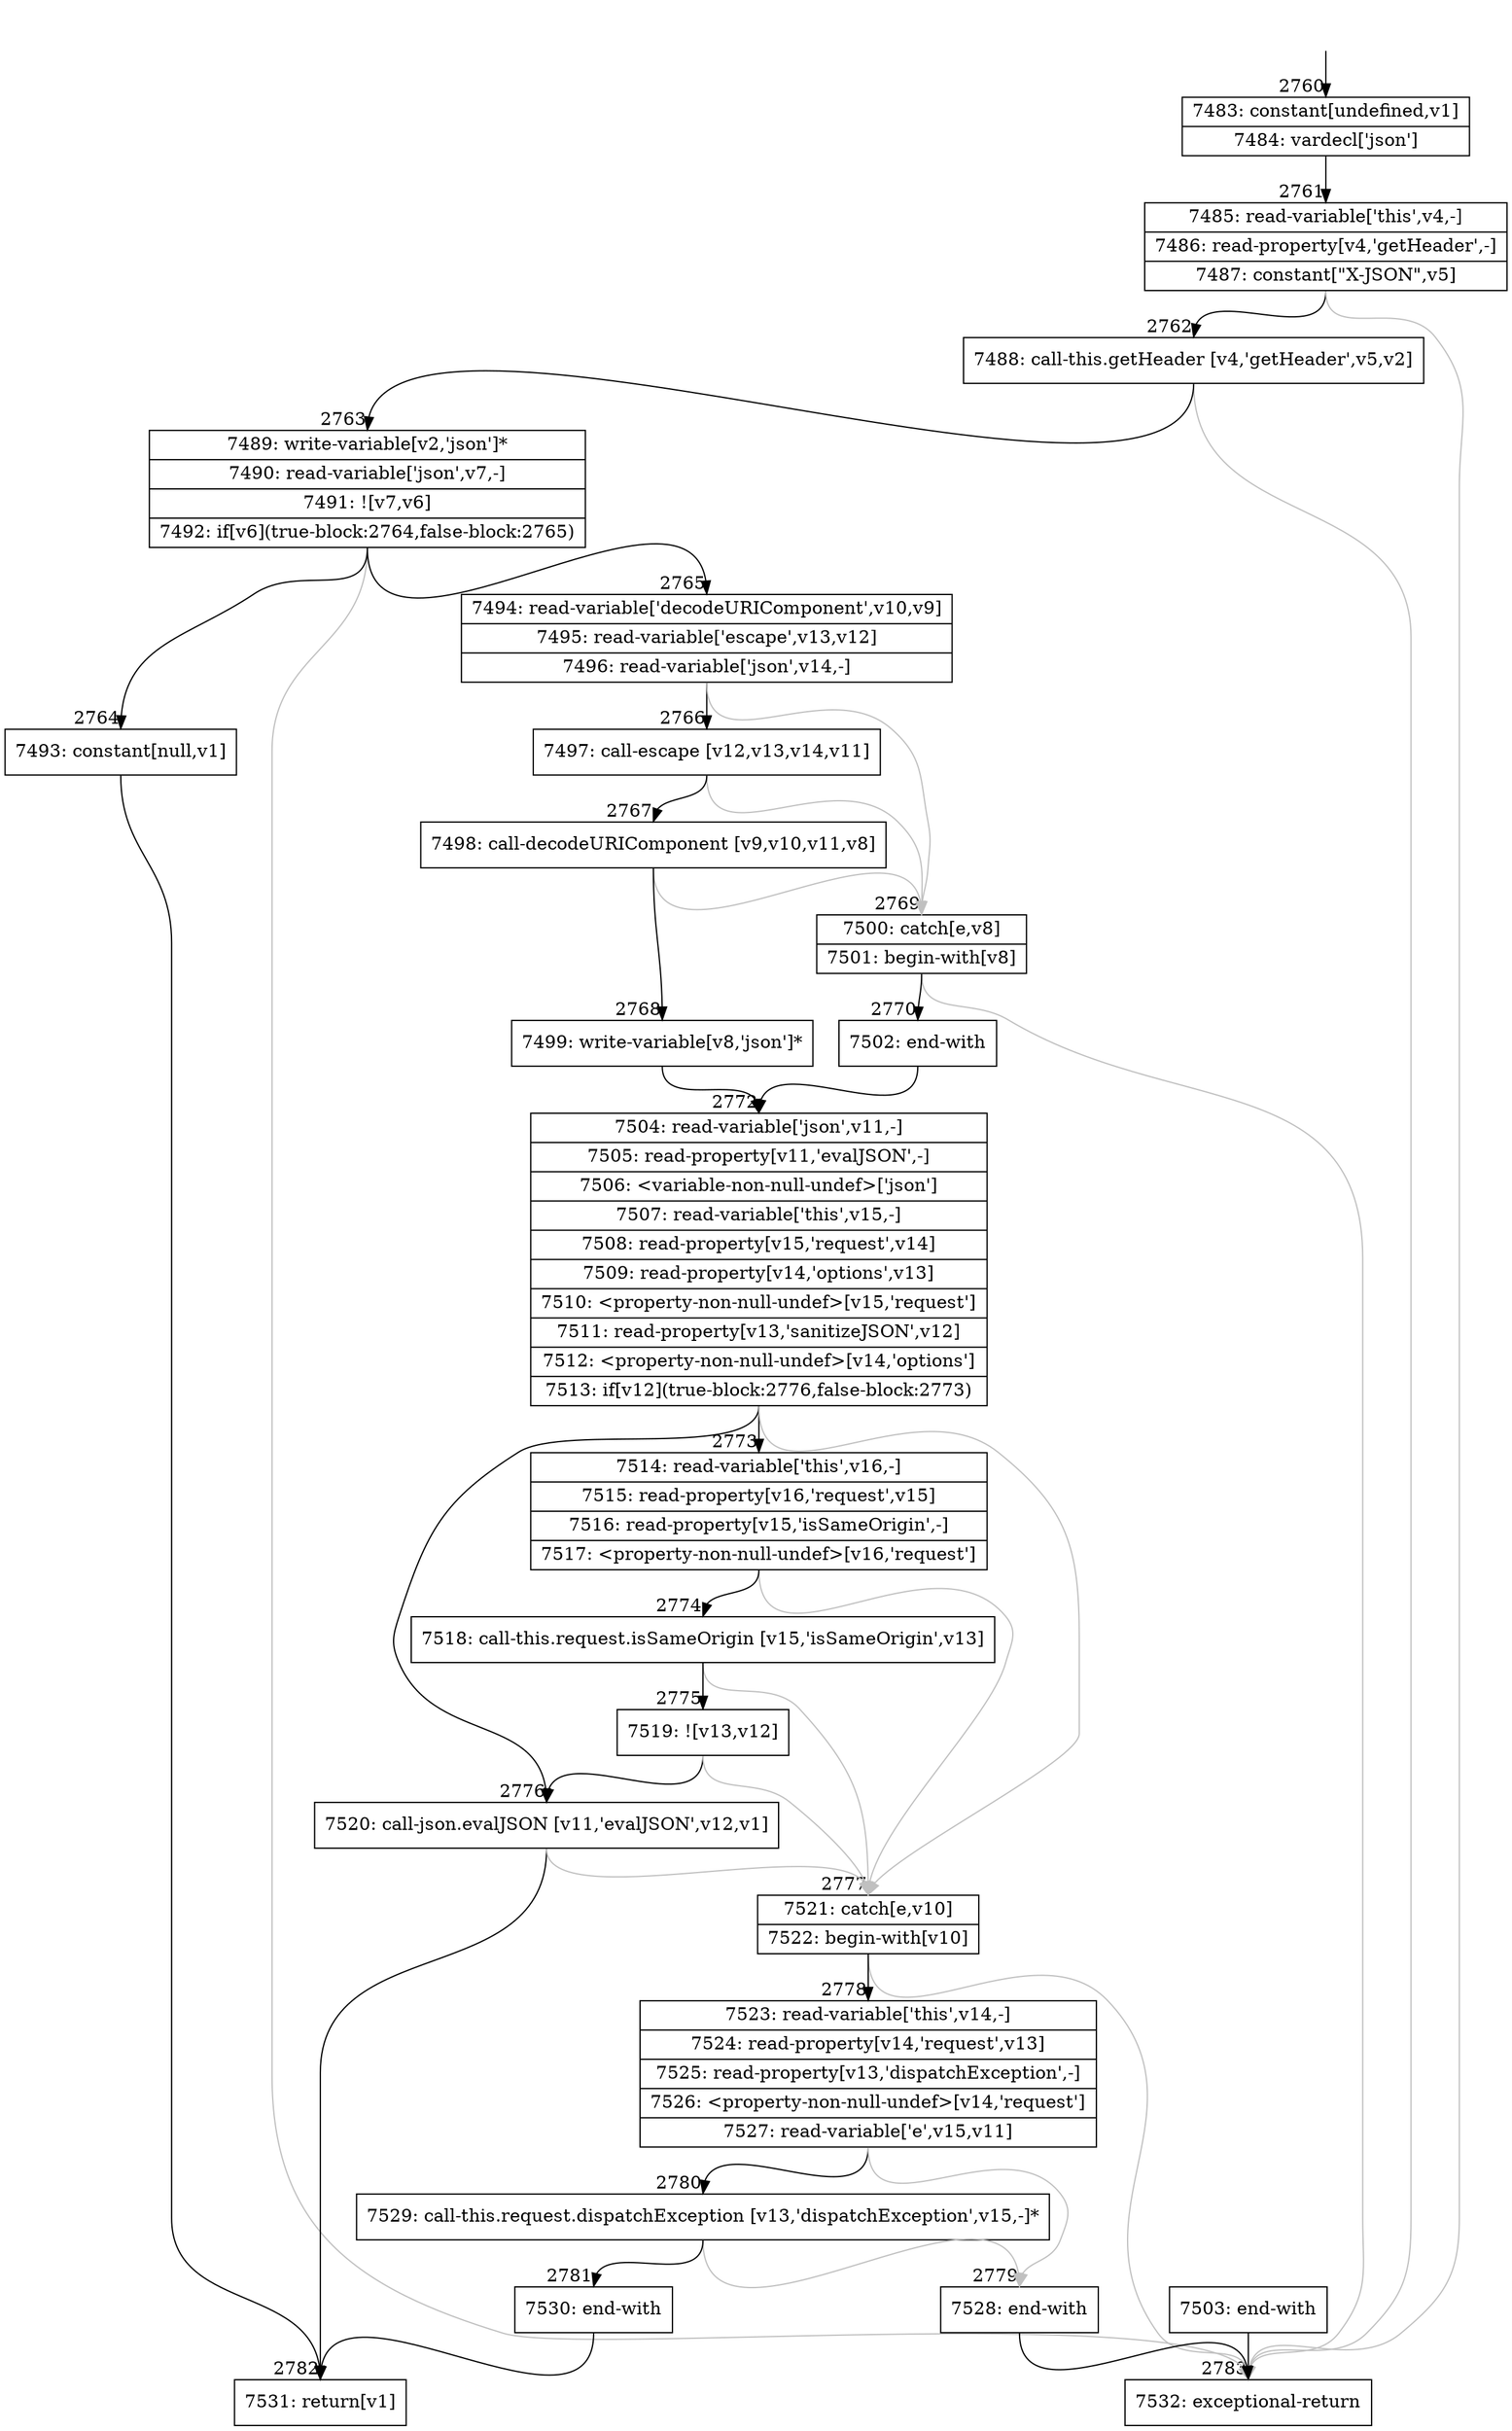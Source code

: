 digraph {
rankdir="TD"
BB_entry249[shape=none,label=""];
BB_entry249 -> BB2760 [tailport=s, headport=n, headlabel="    2760"]
BB2760 [shape=record label="{7483: constant[undefined,v1]|7484: vardecl['json']}" ] 
BB2760 -> BB2761 [tailport=s, headport=n, headlabel="      2761"]
BB2761 [shape=record label="{7485: read-variable['this',v4,-]|7486: read-property[v4,'getHeader',-]|7487: constant[\"X-JSON\",v5]}" ] 
BB2761 -> BB2762 [tailport=s, headport=n, headlabel="      2762"]
BB2761 -> BB2783 [tailport=s, headport=n, color=gray, headlabel="      2783"]
BB2762 [shape=record label="{7488: call-this.getHeader [v4,'getHeader',v5,v2]}" ] 
BB2762 -> BB2763 [tailport=s, headport=n, headlabel="      2763"]
BB2762 -> BB2783 [tailport=s, headport=n, color=gray]
BB2763 [shape=record label="{7489: write-variable[v2,'json']*|7490: read-variable['json',v7,-]|7491: ![v7,v6]|7492: if[v6](true-block:2764,false-block:2765)}" ] 
BB2763 -> BB2764 [tailport=s, headport=n, headlabel="      2764"]
BB2763 -> BB2765 [tailport=s, headport=n, headlabel="      2765"]
BB2763 -> BB2783 [tailport=s, headport=n, color=gray]
BB2764 [shape=record label="{7493: constant[null,v1]}" ] 
BB2764 -> BB2782 [tailport=s, headport=n, headlabel="      2782"]
BB2765 [shape=record label="{7494: read-variable['decodeURIComponent',v10,v9]|7495: read-variable['escape',v13,v12]|7496: read-variable['json',v14,-]}" ] 
BB2765 -> BB2766 [tailport=s, headport=n, headlabel="      2766"]
BB2765 -> BB2769 [tailport=s, headport=n, color=gray, headlabel="      2769"]
BB2766 [shape=record label="{7497: call-escape [v12,v13,v14,v11]}" ] 
BB2766 -> BB2767 [tailport=s, headport=n, headlabel="      2767"]
BB2766 -> BB2769 [tailport=s, headport=n, color=gray]
BB2767 [shape=record label="{7498: call-decodeURIComponent [v9,v10,v11,v8]}" ] 
BB2767 -> BB2768 [tailport=s, headport=n, headlabel="      2768"]
BB2767 -> BB2769 [tailport=s, headport=n, color=gray]
BB2768 [shape=record label="{7499: write-variable[v8,'json']*}" ] 
BB2768 -> BB2772 [tailport=s, headport=n, headlabel="      2772"]
BB2769 [shape=record label="{7500: catch[e,v8]|7501: begin-with[v8]}" ] 
BB2769 -> BB2770 [tailport=s, headport=n, headlabel="      2770"]
BB2769 -> BB2783 [tailport=s, headport=n, color=gray]
BB2770 [shape=record label="{7502: end-with}" ] 
BB2770 -> BB2772 [tailport=s, headport=n]
BB2771 [shape=record label="{7503: end-with}" ] 
BB2771 -> BB2783 [tailport=s, headport=n]
BB2772 [shape=record label="{7504: read-variable['json',v11,-]|7505: read-property[v11,'evalJSON',-]|7506: \<variable-non-null-undef\>['json']|7507: read-variable['this',v15,-]|7508: read-property[v15,'request',v14]|7509: read-property[v14,'options',v13]|7510: \<property-non-null-undef\>[v15,'request']|7511: read-property[v13,'sanitizeJSON',v12]|7512: \<property-non-null-undef\>[v14,'options']|7513: if[v12](true-block:2776,false-block:2773)}" ] 
BB2772 -> BB2776 [tailport=s, headport=n, headlabel="      2776"]
BB2772 -> BB2773 [tailport=s, headport=n, headlabel="      2773"]
BB2772 -> BB2777 [tailport=s, headport=n, color=gray, headlabel="      2777"]
BB2773 [shape=record label="{7514: read-variable['this',v16,-]|7515: read-property[v16,'request',v15]|7516: read-property[v15,'isSameOrigin',-]|7517: \<property-non-null-undef\>[v16,'request']}" ] 
BB2773 -> BB2774 [tailport=s, headport=n, headlabel="      2774"]
BB2773 -> BB2777 [tailport=s, headport=n, color=gray]
BB2774 [shape=record label="{7518: call-this.request.isSameOrigin [v15,'isSameOrigin',v13]}" ] 
BB2774 -> BB2775 [tailport=s, headport=n, headlabel="      2775"]
BB2774 -> BB2777 [tailport=s, headport=n, color=gray]
BB2775 [shape=record label="{7519: ![v13,v12]}" ] 
BB2775 -> BB2776 [tailport=s, headport=n]
BB2775 -> BB2777 [tailport=s, headport=n, color=gray]
BB2776 [shape=record label="{7520: call-json.evalJSON [v11,'evalJSON',v12,v1]}" ] 
BB2776 -> BB2782 [tailport=s, headport=n]
BB2776 -> BB2777 [tailport=s, headport=n, color=gray]
BB2777 [shape=record label="{7521: catch[e,v10]|7522: begin-with[v10]}" ] 
BB2777 -> BB2778 [tailport=s, headport=n, headlabel="      2778"]
BB2777 -> BB2783 [tailport=s, headport=n, color=gray]
BB2778 [shape=record label="{7523: read-variable['this',v14,-]|7524: read-property[v14,'request',v13]|7525: read-property[v13,'dispatchException',-]|7526: \<property-non-null-undef\>[v14,'request']|7527: read-variable['e',v15,v11]}" ] 
BB2778 -> BB2780 [tailport=s, headport=n, headlabel="      2780"]
BB2778 -> BB2779 [tailport=s, headport=n, color=gray, headlabel="      2779"]
BB2779 [shape=record label="{7528: end-with}" ] 
BB2779 -> BB2783 [tailport=s, headport=n]
BB2780 [shape=record label="{7529: call-this.request.dispatchException [v13,'dispatchException',v15,-]*}" ] 
BB2780 -> BB2781 [tailport=s, headport=n, headlabel="      2781"]
BB2780 -> BB2779 [tailport=s, headport=n, color=gray]
BB2781 [shape=record label="{7530: end-with}" ] 
BB2781 -> BB2782 [tailport=s, headport=n]
BB2782 [shape=record label="{7531: return[v1]}" ] 
BB2783 [shape=record label="{7532: exceptional-return}" ] 
//#$~ 1944
}
